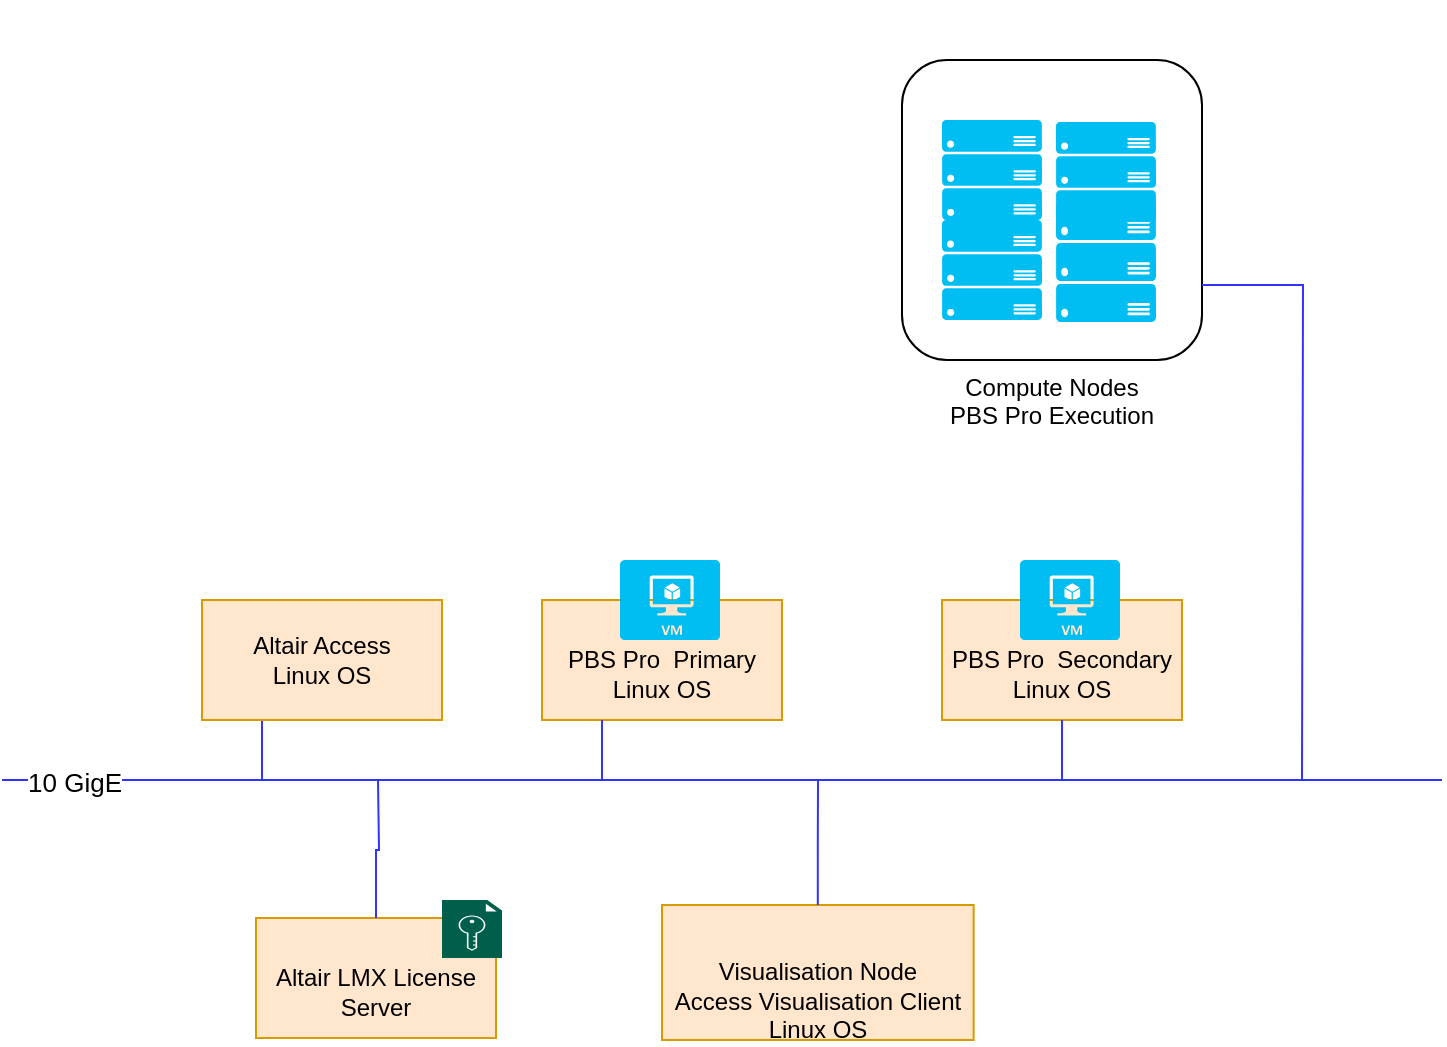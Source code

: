 <mxfile version="17.1.1" type="github">
  <diagram id="HHhNP4SVwIDUWHWwpKeL" name="Page-1">
    <mxGraphModel dx="1599" dy="1069" grid="1" gridSize="10" guides="1" tooltips="1" connect="1" arrows="1" fold="1" page="1" pageScale="1" pageWidth="827" pageHeight="1169" math="0" shadow="0">
      <root>
        <mxCell id="0" />
        <mxCell id="1" parent="0" />
        <mxCell id="YsyHnd-0THPUY1DzU66A-9" value="" style="group" vertex="1" connectable="0" parent="1">
          <mxGeometry x="400" y="640" width="174" height="90" as="geometry" />
        </mxCell>
        <mxCell id="YsyHnd-0THPUY1DzU66A-8" value="&lt;br&gt;&lt;br&gt;Visualisation Node&lt;br&gt;Access Visualisation Client&lt;br&gt;Linux OS" style="rounded=0;whiteSpace=wrap;html=1;fillColor=#ffe6cc;strokeColor=#d79b00;" vertex="1" parent="YsyHnd-0THPUY1DzU66A-9">
          <mxGeometry y="22.5" width="155.821" height="67.5" as="geometry" />
        </mxCell>
        <mxCell id="YsyHnd-0THPUY1DzU66A-6" value="" style="shape=image;html=1;verticalAlign=top;verticalLabelPosition=bottom;labelBackgroundColor=#ffffff;imageAspect=0;aspect=fixed;image=https://cdn2.iconfinder.com/data/icons/gnomeicontheme/24x24/stock/image/stock_graphics-align-bottom.png" vertex="1" parent="YsyHnd-0THPUY1DzU66A-9">
          <mxGeometry x="116.866" width="44" height="44" as="geometry" />
        </mxCell>
        <mxCell id="YsyHnd-0THPUY1DzU66A-10" value="" style="group" vertex="1" connectable="0" parent="1">
          <mxGeometry x="340" y="490" width="120" height="80" as="geometry" />
        </mxCell>
        <mxCell id="YsyHnd-0THPUY1DzU66A-1" value="&lt;br&gt;PBS Pro &amp;nbsp;Primary&lt;br&gt;Linux OS" style="rounded=0;whiteSpace=wrap;html=1;fillColor=#ffe6cc;strokeColor=#d79b00;" vertex="1" parent="YsyHnd-0THPUY1DzU66A-10">
          <mxGeometry y="20" width="120" height="60" as="geometry" />
        </mxCell>
        <mxCell id="YsyHnd-0THPUY1DzU66A-2" value="" style="verticalLabelPosition=bottom;html=1;verticalAlign=top;align=center;strokeColor=none;fillColor=#00BEF2;shape=mxgraph.azure.virtual_machine;" vertex="1" parent="YsyHnd-0THPUY1DzU66A-10">
          <mxGeometry x="39" width="50" height="40" as="geometry" />
        </mxCell>
        <mxCell id="YsyHnd-0THPUY1DzU66A-11" value="" style="group" vertex="1" connectable="0" parent="1">
          <mxGeometry x="540" y="490" width="120" height="80" as="geometry" />
        </mxCell>
        <mxCell id="YsyHnd-0THPUY1DzU66A-3" value="&lt;br&gt;PBS Pro &amp;nbsp;Secondary&lt;br&gt;Linux OS" style="rounded=0;whiteSpace=wrap;html=1;fillColor=#ffe6cc;strokeColor=#d79b00;" vertex="1" parent="YsyHnd-0THPUY1DzU66A-11">
          <mxGeometry y="20" width="120" height="60" as="geometry" />
        </mxCell>
        <mxCell id="YsyHnd-0THPUY1DzU66A-4" value="" style="verticalLabelPosition=bottom;html=1;verticalAlign=top;align=center;strokeColor=none;fillColor=#00BEF2;shape=mxgraph.azure.virtual_machine;" vertex="1" parent="YsyHnd-0THPUY1DzU66A-11">
          <mxGeometry x="39" width="50" height="40" as="geometry" />
        </mxCell>
        <mxCell id="YsyHnd-0THPUY1DzU66A-38" style="edgeStyle=orthogonalEdgeStyle;rounded=0;orthogonalLoop=1;jettySize=auto;html=1;exitX=0.25;exitY=1;exitDx=0;exitDy=0;endArrow=none;endFill=0;strokeColor=#3333FF;" edge="1" parent="1" source="YsyHnd-0THPUY1DzU66A-27">
          <mxGeometry relative="1" as="geometry">
            <mxPoint x="200" y="600" as="targetPoint" />
          </mxGeometry>
        </mxCell>
        <mxCell id="YsyHnd-0THPUY1DzU66A-27" value="Altair Access&lt;br&gt;Linux OS" style="rounded=0;whiteSpace=wrap;html=1;fillColor=#ffe6cc;strokeColor=#d79b00;" vertex="1" parent="1">
          <mxGeometry x="170" y="510" width="120" height="60" as="geometry" />
        </mxCell>
        <mxCell id="YsyHnd-0THPUY1DzU66A-28" value="" style="group" vertex="1" connectable="0" parent="1">
          <mxGeometry x="198" y="660" width="122" height="69" as="geometry" />
        </mxCell>
        <mxCell id="YsyHnd-0THPUY1DzU66A-15" value="&lt;br&gt;Altair LMX License Server" style="rounded=0;whiteSpace=wrap;html=1;fillColor=#ffe6cc;strokeColor=#d79b00;" vertex="1" parent="YsyHnd-0THPUY1DzU66A-28">
          <mxGeometry x="-1" y="9" width="120" height="60" as="geometry" />
        </mxCell>
        <mxCell id="YsyHnd-0THPUY1DzU66A-16" value="" style="sketch=0;pointerEvents=1;shadow=0;dashed=0;html=1;strokeColor=none;fillColor=#005F4B;labelPosition=center;verticalLabelPosition=bottom;verticalAlign=top;align=center;outlineConnect=0;shape=mxgraph.veeam2.license_file;" vertex="1" parent="YsyHnd-0THPUY1DzU66A-28">
          <mxGeometry x="92" width="30" height="29" as="geometry" />
        </mxCell>
        <mxCell id="YsyHnd-0THPUY1DzU66A-29" value="" style="group" vertex="1" connectable="0" parent="1">
          <mxGeometry x="520" y="210" width="183" height="230.5" as="geometry" />
        </mxCell>
        <mxCell id="YsyHnd-0THPUY1DzU66A-25" value="Compute Nodes&lt;br&gt;PBS Pro Execution" style="rounded=1;whiteSpace=wrap;html=1;fillColor=none;labelPosition=center;verticalLabelPosition=bottom;align=center;verticalAlign=top;" vertex="1" parent="YsyHnd-0THPUY1DzU66A-29">
          <mxGeometry y="30" width="150" height="150" as="geometry" />
        </mxCell>
        <mxCell id="YsyHnd-0THPUY1DzU66A-26" value="" style="group" vertex="1" connectable="0" parent="YsyHnd-0THPUY1DzU66A-29">
          <mxGeometry x="20" y="60" width="163" height="170.5" as="geometry" />
        </mxCell>
        <mxCell id="YsyHnd-0THPUY1DzU66A-20" value="" style="verticalLabelPosition=bottom;html=1;verticalAlign=top;align=center;strokeColor=none;fillColor=#00BEF2;shape=mxgraph.azure.server_rack;" vertex="1" parent="YsyHnd-0THPUY1DzU66A-26">
          <mxGeometry width="50" height="50" as="geometry" />
        </mxCell>
        <mxCell id="YsyHnd-0THPUY1DzU66A-21" value="" style="verticalLabelPosition=bottom;html=1;verticalAlign=top;align=center;strokeColor=none;fillColor=#00BEF2;shape=mxgraph.azure.server_rack;" vertex="1" parent="YsyHnd-0THPUY1DzU66A-26">
          <mxGeometry y="50" width="50" height="50" as="geometry" />
        </mxCell>
        <mxCell id="YsyHnd-0THPUY1DzU66A-22" value="" style="verticalLabelPosition=bottom;html=1;verticalAlign=top;align=center;strokeColor=none;fillColor=#00BEF2;shape=mxgraph.azure.server_rack;" vertex="1" parent="YsyHnd-0THPUY1DzU66A-26">
          <mxGeometry x="57" y="1" width="50" height="50" as="geometry" />
        </mxCell>
        <mxCell id="YsyHnd-0THPUY1DzU66A-23" value="" style="verticalLabelPosition=bottom;html=1;verticalAlign=top;align=center;strokeColor=none;fillColor=#00BEF2;shape=mxgraph.azure.server_rack;" vertex="1" parent="YsyHnd-0THPUY1DzU66A-26">
          <mxGeometry x="57" y="41" width="50" height="60" as="geometry" />
        </mxCell>
        <mxCell id="YsyHnd-0THPUY1DzU66A-24" value="" style="shape=image;imageAspect=0;aspect=fixed;verticalLabelPosition=bottom;verticalAlign=top;image=https://upload.wikimedia.org/wikipedia/commons/thumb/e/e6/OpenStack®_Logo_2016.svg/2560px-OpenStack®_Logo_2016.svg.png;" vertex="1" parent="YsyHnd-0THPUY1DzU66A-29">
          <mxGeometry x="23.21" width="103.59" height="50" as="geometry" />
        </mxCell>
        <mxCell id="YsyHnd-0THPUY1DzU66A-31" value="" style="endArrow=none;html=1;rounded=0;strokeColor=#3333FF;" edge="1" parent="1">
          <mxGeometry width="50" height="50" relative="1" as="geometry">
            <mxPoint x="70" y="600" as="sourcePoint" />
            <mxPoint x="790" y="600" as="targetPoint" />
          </mxGeometry>
        </mxCell>
        <mxCell id="YsyHnd-0THPUY1DzU66A-39" value="10 GigE" style="edgeLabel;html=1;align=center;verticalAlign=middle;resizable=0;points=[];fontSize=13;" vertex="1" connectable="0" parent="YsyHnd-0THPUY1DzU66A-31">
          <mxGeometry x="-0.9" y="-1" relative="1" as="geometry">
            <mxPoint as="offset" />
          </mxGeometry>
        </mxCell>
        <mxCell id="YsyHnd-0THPUY1DzU66A-32" style="edgeStyle=orthogonalEdgeStyle;rounded=0;orthogonalLoop=1;jettySize=auto;html=1;endArrow=none;endFill=0;strokeColor=#3333FF;" edge="1" parent="1" source="YsyHnd-0THPUY1DzU66A-15">
          <mxGeometry relative="1" as="geometry">
            <mxPoint x="258" y="600" as="targetPoint" />
          </mxGeometry>
        </mxCell>
        <mxCell id="YsyHnd-0THPUY1DzU66A-34" style="edgeStyle=orthogonalEdgeStyle;rounded=0;orthogonalLoop=1;jettySize=auto;html=1;exitX=0.25;exitY=1;exitDx=0;exitDy=0;endArrow=none;endFill=0;strokeColor=#3333FF;" edge="1" parent="1" source="YsyHnd-0THPUY1DzU66A-1">
          <mxGeometry relative="1" as="geometry">
            <mxPoint x="370" y="600" as="targetPoint" />
          </mxGeometry>
        </mxCell>
        <mxCell id="YsyHnd-0THPUY1DzU66A-35" style="edgeStyle=orthogonalEdgeStyle;rounded=0;orthogonalLoop=1;jettySize=auto;html=1;exitX=0.5;exitY=0;exitDx=0;exitDy=0;endArrow=none;endFill=0;strokeColor=#3333FF;" edge="1" parent="1" source="YsyHnd-0THPUY1DzU66A-8">
          <mxGeometry relative="1" as="geometry">
            <mxPoint x="478" y="600" as="targetPoint" />
          </mxGeometry>
        </mxCell>
        <mxCell id="YsyHnd-0THPUY1DzU66A-36" style="edgeStyle=orthogonalEdgeStyle;rounded=0;orthogonalLoop=1;jettySize=auto;html=1;exitX=0.5;exitY=1;exitDx=0;exitDy=0;endArrow=none;endFill=0;strokeColor=#3333FF;" edge="1" parent="1" source="YsyHnd-0THPUY1DzU66A-3">
          <mxGeometry relative="1" as="geometry">
            <mxPoint x="600" y="600" as="targetPoint" />
          </mxGeometry>
        </mxCell>
        <mxCell id="YsyHnd-0THPUY1DzU66A-37" style="edgeStyle=orthogonalEdgeStyle;rounded=0;orthogonalLoop=1;jettySize=auto;html=1;exitX=1;exitY=0.75;exitDx=0;exitDy=0;endArrow=none;endFill=0;strokeColor=#3333FF;" edge="1" parent="1" source="YsyHnd-0THPUY1DzU66A-25">
          <mxGeometry relative="1" as="geometry">
            <mxPoint x="720" y="600" as="targetPoint" />
          </mxGeometry>
        </mxCell>
      </root>
    </mxGraphModel>
  </diagram>
</mxfile>
